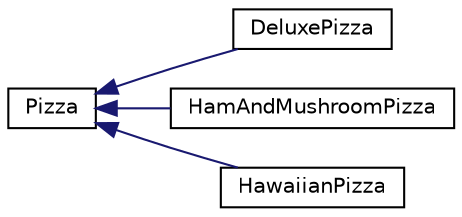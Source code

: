 digraph "Graphical Class Hierarchy"
{
  edge [fontname="Helvetica",fontsize="10",labelfontname="Helvetica",labelfontsize="10"];
  node [fontname="Helvetica",fontsize="10",shape=record];
  rankdir="LR";
  Node1 [label="Pizza",height=0.2,width=0.4,color="black", fillcolor="white", style="filled",URL="$classPizza.html"];
  Node1 -> Node2 [dir="back",color="midnightblue",fontsize="10",style="solid",fontname="Helvetica"];
  Node2 [label="DeluxePizza",height=0.2,width=0.4,color="black", fillcolor="white", style="filled",URL="$classDeluxePizza.html"];
  Node1 -> Node3 [dir="back",color="midnightblue",fontsize="10",style="solid",fontname="Helvetica"];
  Node3 [label="HamAndMushroomPizza",height=0.2,width=0.4,color="black", fillcolor="white", style="filled",URL="$classHamAndMushroomPizza.html"];
  Node1 -> Node4 [dir="back",color="midnightblue",fontsize="10",style="solid",fontname="Helvetica"];
  Node4 [label="HawaiianPizza",height=0.2,width=0.4,color="black", fillcolor="white", style="filled",URL="$classHawaiianPizza.html"];
}
